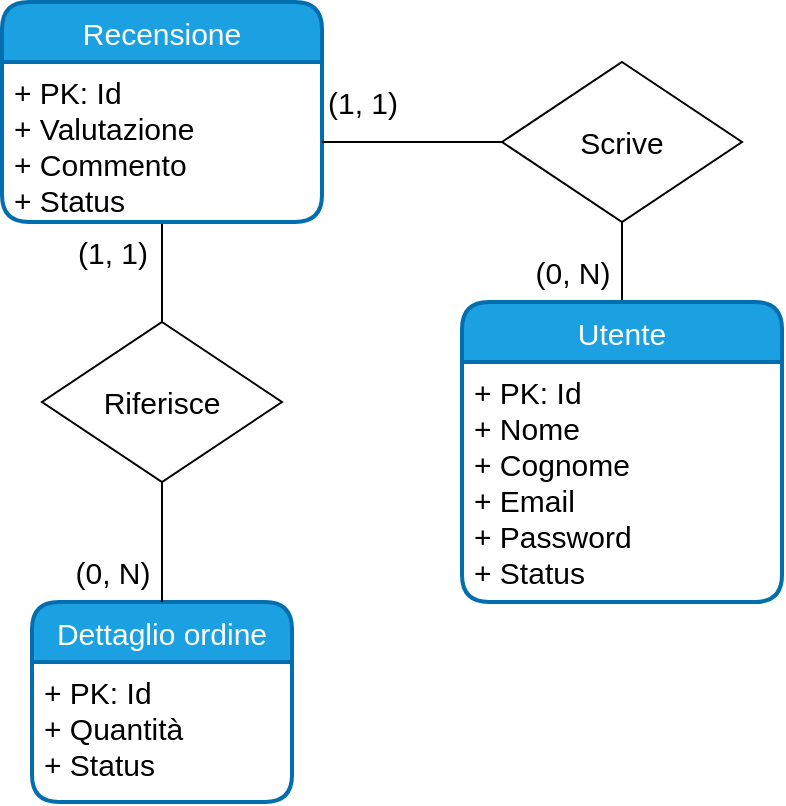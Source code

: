 <mxfile>
    <diagram id="cboHjdcMB1ezGCUmPMFJ" name="Page-1">
        <mxGraphModel dx="1783" dy="565" grid="1" gridSize="10" guides="1" tooltips="1" connect="1" arrows="1" fold="1" page="1" pageScale="1" pageWidth="827" pageHeight="1169" math="0" shadow="0">
            <root>
                <mxCell id="0"/>
                <mxCell id="1" parent="0"/>
                <mxCell id="2" value="Dettaglio ordine" style="swimlane;childLayout=stackLayout;horizontal=1;startSize=30;horizontalStack=0;rounded=1;fontSize=15;fontStyle=0;strokeWidth=2;resizeParent=0;resizeLast=1;shadow=0;dashed=0;align=center;fillColor=#1ba1e2;fontColor=#ffffff;strokeColor=#006EAF;" vertex="1" parent="1">
                    <mxGeometry x="-685" y="390" width="130" height="100" as="geometry"/>
                </mxCell>
                <mxCell id="3" value="+ PK: Id&#10;+ Quantità&#10;+ Status&#10;&#10;" style="align=left;strokeColor=none;fillColor=none;spacingLeft=4;fontSize=15;verticalAlign=top;resizable=0;rotatable=0;part=1;" vertex="1" parent="2">
                    <mxGeometry y="30" width="130" height="70" as="geometry"/>
                </mxCell>
                <mxCell id="8" style="edgeStyle=none;html=1;endArrow=none;endFill=0;entryX=0.5;entryY=0;entryDx=0;entryDy=0;fontSize=15;exitX=0.5;exitY=1;exitDx=0;exitDy=0;" edge="1" parent="1" target="12" source="10">
                    <mxGeometry relative="1" as="geometry">
                        <mxPoint x="-760" y="550" as="targetPoint"/>
                        <Array as="points"/>
                        <mxPoint x="-700" y="75" as="sourcePoint"/>
                    </mxGeometry>
                </mxCell>
                <mxCell id="9" value="Recensione" style="swimlane;childLayout=stackLayout;horizontal=1;startSize=30;horizontalStack=0;rounded=1;fontSize=15;fontStyle=0;strokeWidth=2;resizeParent=0;resizeLast=1;shadow=0;dashed=0;align=center;fillColor=#1ba1e2;fontColor=#ffffff;strokeColor=#006EAF;" vertex="1" parent="1">
                    <mxGeometry x="-700" y="90" width="160" height="110" as="geometry"/>
                </mxCell>
                <mxCell id="10" value="+ PK: Id&#10;+ Valutazione&#10;+ Commento&#10;+ Status&#10;&#10;" style="align=left;strokeColor=none;fillColor=none;spacingLeft=4;fontSize=15;verticalAlign=top;resizable=0;rotatable=0;part=1;" vertex="1" parent="9">
                    <mxGeometry y="30" width="160" height="80" as="geometry"/>
                </mxCell>
                <mxCell id="11" style="edgeStyle=none;html=1;entryX=0.5;entryY=0;entryDx=0;entryDy=0;endArrow=none;endFill=0;fontSize=15;" edge="1" parent="1" source="12" target="2">
                    <mxGeometry relative="1" as="geometry"/>
                </mxCell>
                <mxCell id="12" value="Riferisce" style="rhombus;whiteSpace=wrap;html=1;fontSize=15;" vertex="1" parent="1">
                    <mxGeometry x="-680" y="250" width="120" height="80" as="geometry"/>
                </mxCell>
                <mxCell id="13" value="(1, 1)" style="text;html=1;align=center;verticalAlign=middle;resizable=0;points=[];autosize=1;strokeColor=none;fillColor=none;fontSize=15;" vertex="1" parent="1">
                    <mxGeometry x="-550" y="125" width="60" height="30" as="geometry"/>
                </mxCell>
                <mxCell id="14" value="(1, 1)" style="text;html=1;align=center;verticalAlign=middle;resizable=0;points=[];autosize=1;strokeColor=none;fillColor=none;fontSize=15;" vertex="1" parent="1">
                    <mxGeometry x="-675" y="200" width="60" height="30" as="geometry"/>
                </mxCell>
                <mxCell id="15" value="(0, N)" style="text;html=1;align=center;verticalAlign=middle;resizable=0;points=[];autosize=1;strokeColor=none;fillColor=none;fontSize=15;" vertex="1" parent="1">
                    <mxGeometry x="-675" y="360" width="60" height="30" as="geometry"/>
                </mxCell>
                <mxCell id="27" style="edgeStyle=none;html=1;exitX=1;exitY=0.5;exitDx=0;exitDy=0;entryX=0;entryY=0.5;entryDx=0;entryDy=0;endArrow=none;endFill=0;fontSize=15;" edge="1" parent="1" source="10" target="28">
                    <mxGeometry relative="1" as="geometry">
                        <mxPoint x="-380" y="155" as="targetPoint"/>
                    </mxGeometry>
                </mxCell>
                <mxCell id="29" style="edgeStyle=none;html=1;exitX=0.5;exitY=1;exitDx=0;exitDy=0;endArrow=none;endFill=0;entryX=0.5;entryY=0;entryDx=0;entryDy=0;fontSize=15;" edge="1" parent="1" source="28" target="30">
                    <mxGeometry relative="1" as="geometry">
                        <mxPoint x="-390" y="280" as="targetPoint"/>
                    </mxGeometry>
                </mxCell>
                <mxCell id="28" value="Scrive" style="rhombus;whiteSpace=wrap;html=1;fontSize=15;" vertex="1" parent="1">
                    <mxGeometry x="-450" y="120" width="120" height="80" as="geometry"/>
                </mxCell>
                <mxCell id="30" value="Utente" style="swimlane;childLayout=stackLayout;horizontal=1;startSize=30;horizontalStack=0;rounded=1;fontSize=15;fontStyle=0;strokeWidth=2;resizeParent=0;resizeLast=1;shadow=0;dashed=0;align=center;fillColor=#1ba1e2;fontColor=#ffffff;strokeColor=#006EAF;" vertex="1" parent="1">
                    <mxGeometry x="-470" y="240" width="160" height="150" as="geometry"/>
                </mxCell>
                <mxCell id="31" value="+ PK: Id&#10;+ Nome&#10;+ Cognome&#10;+ Email&#10;+ Password&#10;+ Status" style="align=left;strokeColor=none;fillColor=none;spacingLeft=4;fontSize=15;verticalAlign=top;resizable=0;rotatable=0;part=1;" vertex="1" parent="30">
                    <mxGeometry y="30" width="160" height="120" as="geometry"/>
                </mxCell>
                <mxCell id="32" value="(0, N)" style="text;html=1;align=center;verticalAlign=middle;resizable=0;points=[];autosize=1;strokeColor=none;fillColor=none;fontSize=15;" vertex="1" parent="1">
                    <mxGeometry x="-445" y="210" width="60" height="30" as="geometry"/>
                </mxCell>
            </root>
        </mxGraphModel>
    </diagram>
</mxfile>